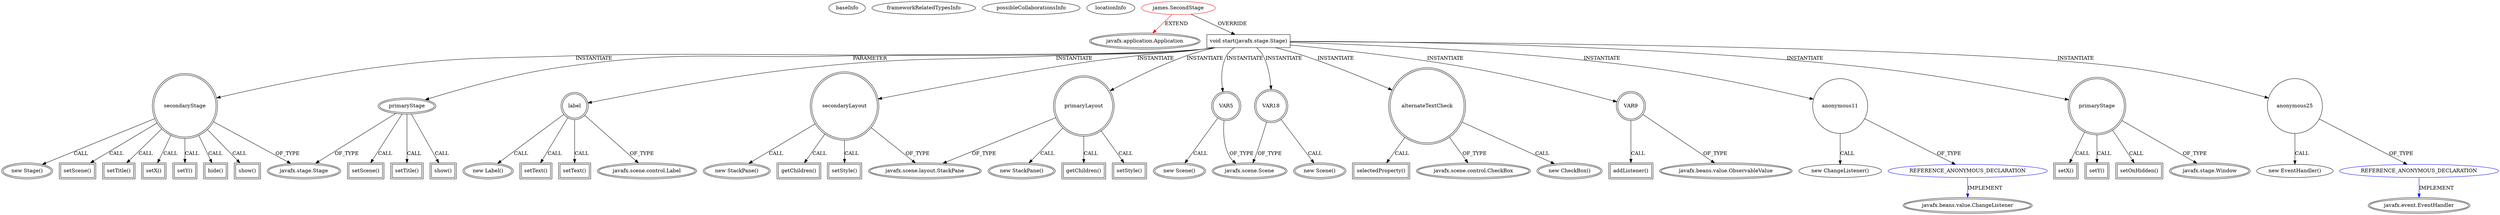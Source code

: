 digraph {
baseInfo[graphId=679,category="extension_graph",isAnonymous=false,possibleRelation=true]
frameworkRelatedTypesInfo[0="javafx.application.Application"]
possibleCollaborationsInfo[0="679~OVERRIDING_METHOD_DECLARATION-INSTANTIATION-~javafx.application.Application ~javafx.beans.value.ChangeListener ~false~true",1="679~OVERRIDING_METHOD_DECLARATION-INSTANTIATION-~javafx.application.Application ~javafx.event.EventHandler ~false~true"]
locationInfo[projectName="Johnmalc-JavaFX",filePath="/Johnmalc-JavaFX/JavaFX-master/src/james/SecondStage.java",contextSignature="SecondStage",graphId="679"]
0[label="james.SecondStage",vertexType="ROOT_CLIENT_CLASS_DECLARATION",isFrameworkType=false,color=red]
1[label="javafx.application.Application",vertexType="FRAMEWORK_CLASS_TYPE",isFrameworkType=true,peripheries=2]
2[label="void start(javafx.stage.Stage)",vertexType="OVERRIDING_METHOD_DECLARATION",isFrameworkType=false,shape=box]
3[label="primaryStage",vertexType="PARAMETER_DECLARATION",isFrameworkType=true,peripheries=2]
4[label="javafx.stage.Stage",vertexType="FRAMEWORK_CLASS_TYPE",isFrameworkType=true,peripheries=2]
6[label="label",vertexType="VARIABLE_EXPRESION",isFrameworkType=true,peripheries=2,shape=circle]
7[label="javafx.scene.control.Label",vertexType="FRAMEWORK_CLASS_TYPE",isFrameworkType=true,peripheries=2]
5[label="new Label()",vertexType="CONSTRUCTOR_CALL",isFrameworkType=true,peripheries=2]
9[label="primaryLayout",vertexType="VARIABLE_EXPRESION",isFrameworkType=true,peripheries=2,shape=circle]
10[label="javafx.scene.layout.StackPane",vertexType="FRAMEWORK_CLASS_TYPE",isFrameworkType=true,peripheries=2]
8[label="new StackPane()",vertexType="CONSTRUCTOR_CALL",isFrameworkType=true,peripheries=2]
12[label="getChildren()",vertexType="INSIDE_CALL",isFrameworkType=true,peripheries=2,shape=box]
14[label="setStyle()",vertexType="INSIDE_CALL",isFrameworkType=true,peripheries=2,shape=box]
16[label="setScene()",vertexType="INSIDE_CALL",isFrameworkType=true,peripheries=2,shape=box]
18[label="VAR5",vertexType="VARIABLE_EXPRESION",isFrameworkType=true,peripheries=2,shape=circle]
19[label="javafx.scene.Scene",vertexType="FRAMEWORK_CLASS_TYPE",isFrameworkType=true,peripheries=2]
17[label="new Scene()",vertexType="CONSTRUCTOR_CALL",isFrameworkType=true,peripheries=2]
21[label="setTitle()",vertexType="INSIDE_CALL",isFrameworkType=true,peripheries=2,shape=box]
23[label="secondaryStage",vertexType="VARIABLE_EXPRESION",isFrameworkType=true,peripheries=2,shape=circle]
22[label="new Stage()",vertexType="CONSTRUCTOR_CALL",isFrameworkType=true,peripheries=2]
26[label="alternateTextCheck",vertexType="VARIABLE_EXPRESION",isFrameworkType=true,peripheries=2,shape=circle]
27[label="javafx.scene.control.CheckBox",vertexType="FRAMEWORK_CLASS_TYPE",isFrameworkType=true,peripheries=2]
25[label="new CheckBox()",vertexType="CONSTRUCTOR_CALL",isFrameworkType=true,peripheries=2]
28[label="VAR9",vertexType="VARIABLE_EXPRESION",isFrameworkType=true,peripheries=2,shape=circle]
30[label="javafx.beans.value.ObservableValue",vertexType="FRAMEWORK_INTERFACE_TYPE",isFrameworkType=true,peripheries=2]
29[label="addListener()",vertexType="INSIDE_CALL",isFrameworkType=true,peripheries=2,shape=box]
32[label="selectedProperty()",vertexType="INSIDE_CALL",isFrameworkType=true,peripheries=2,shape=box]
34[label="anonymous11",vertexType="VARIABLE_EXPRESION",isFrameworkType=false,shape=circle]
35[label="REFERENCE_ANONYMOUS_DECLARATION",vertexType="REFERENCE_ANONYMOUS_DECLARATION",isFrameworkType=false,color=blue]
36[label="javafx.beans.value.ChangeListener",vertexType="FRAMEWORK_INTERFACE_TYPE",isFrameworkType=true,peripheries=2]
33[label="new ChangeListener()",vertexType="CONSTRUCTOR_CALL",isFrameworkType=false]
38[label="setText()",vertexType="INSIDE_CALL",isFrameworkType=true,peripheries=2,shape=box]
40[label="setText()",vertexType="INSIDE_CALL",isFrameworkType=true,peripheries=2,shape=box]
42[label="secondaryLayout",vertexType="VARIABLE_EXPRESION",isFrameworkType=true,peripheries=2,shape=circle]
41[label="new StackPane()",vertexType="CONSTRUCTOR_CALL",isFrameworkType=true,peripheries=2]
45[label="getChildren()",vertexType="INSIDE_CALL",isFrameworkType=true,peripheries=2,shape=box]
47[label="setStyle()",vertexType="INSIDE_CALL",isFrameworkType=true,peripheries=2,shape=box]
49[label="setScene()",vertexType="INSIDE_CALL",isFrameworkType=true,peripheries=2,shape=box]
51[label="VAR18",vertexType="VARIABLE_EXPRESION",isFrameworkType=true,peripheries=2,shape=circle]
50[label="new Scene()",vertexType="CONSTRUCTOR_CALL",isFrameworkType=true,peripheries=2]
54[label="setTitle()",vertexType="INSIDE_CALL",isFrameworkType=true,peripheries=2,shape=box]
56[label="setX()",vertexType="INSIDE_CALL",isFrameworkType=true,peripheries=2,shape=box]
58[label="setY()",vertexType="INSIDE_CALL",isFrameworkType=true,peripheries=2,shape=box]
59[label="primaryStage",vertexType="VARIABLE_EXPRESION",isFrameworkType=true,peripheries=2,shape=circle]
61[label="javafx.stage.Window",vertexType="FRAMEWORK_CLASS_TYPE",isFrameworkType=true,peripheries=2]
60[label="setX()",vertexType="INSIDE_CALL",isFrameworkType=true,peripheries=2,shape=box]
63[label="setY()",vertexType="INSIDE_CALL",isFrameworkType=true,peripheries=2,shape=box]
65[label="setOnHidden()",vertexType="INSIDE_CALL",isFrameworkType=true,peripheries=2,shape=box]
67[label="anonymous25",vertexType="VARIABLE_EXPRESION",isFrameworkType=false,shape=circle]
68[label="REFERENCE_ANONYMOUS_DECLARATION",vertexType="REFERENCE_ANONYMOUS_DECLARATION",isFrameworkType=false,color=blue]
69[label="javafx.event.EventHandler",vertexType="FRAMEWORK_INTERFACE_TYPE",isFrameworkType=true,peripheries=2]
66[label="new EventHandler()",vertexType="CONSTRUCTOR_CALL",isFrameworkType=false]
71[label="hide()",vertexType="INSIDE_CALL",isFrameworkType=true,peripheries=2,shape=box]
73[label="show()",vertexType="INSIDE_CALL",isFrameworkType=true,peripheries=2,shape=box]
75[label="show()",vertexType="INSIDE_CALL",isFrameworkType=true,peripheries=2,shape=box]
0->1[label="EXTEND",color=red]
0->2[label="OVERRIDE"]
3->4[label="OF_TYPE"]
2->3[label="PARAMETER"]
2->6[label="INSTANTIATE"]
6->7[label="OF_TYPE"]
6->5[label="CALL"]
2->9[label="INSTANTIATE"]
9->10[label="OF_TYPE"]
9->8[label="CALL"]
9->12[label="CALL"]
9->14[label="CALL"]
3->16[label="CALL"]
2->18[label="INSTANTIATE"]
18->19[label="OF_TYPE"]
18->17[label="CALL"]
3->21[label="CALL"]
2->23[label="INSTANTIATE"]
23->4[label="OF_TYPE"]
23->22[label="CALL"]
2->26[label="INSTANTIATE"]
26->27[label="OF_TYPE"]
26->25[label="CALL"]
2->28[label="INSTANTIATE"]
28->30[label="OF_TYPE"]
28->29[label="CALL"]
26->32[label="CALL"]
2->34[label="INSTANTIATE"]
35->36[label="IMPLEMENT",color=blue]
34->35[label="OF_TYPE"]
34->33[label="CALL"]
6->38[label="CALL"]
6->40[label="CALL"]
2->42[label="INSTANTIATE"]
42->10[label="OF_TYPE"]
42->41[label="CALL"]
42->45[label="CALL"]
42->47[label="CALL"]
23->49[label="CALL"]
2->51[label="INSTANTIATE"]
51->19[label="OF_TYPE"]
51->50[label="CALL"]
23->54[label="CALL"]
23->56[label="CALL"]
23->58[label="CALL"]
2->59[label="INSTANTIATE"]
59->61[label="OF_TYPE"]
59->60[label="CALL"]
59->63[label="CALL"]
59->65[label="CALL"]
2->67[label="INSTANTIATE"]
68->69[label="IMPLEMENT",color=blue]
67->68[label="OF_TYPE"]
67->66[label="CALL"]
23->71[label="CALL"]
3->73[label="CALL"]
23->75[label="CALL"]
}
